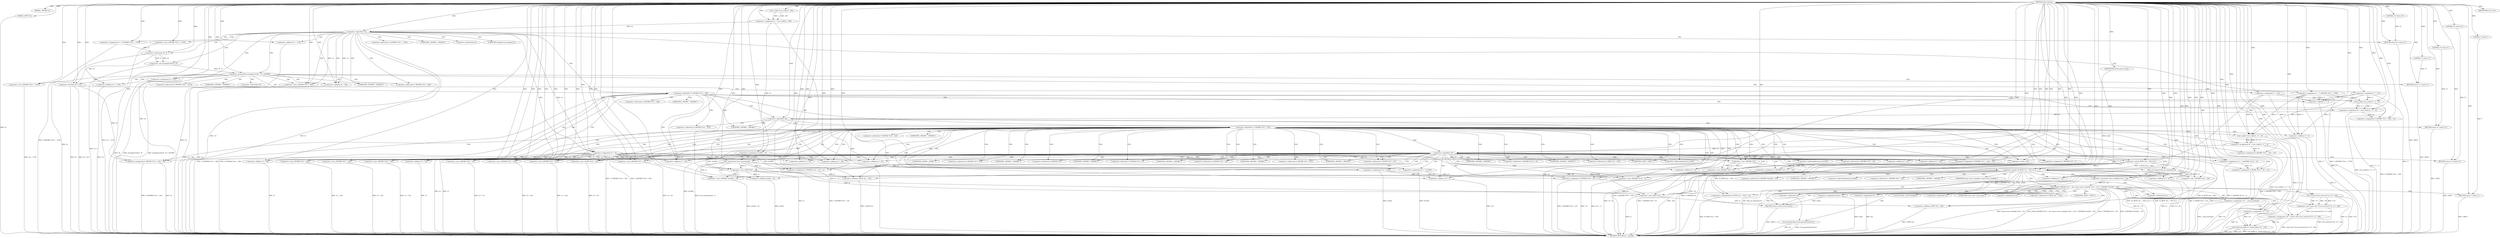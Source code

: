 digraph tftp_connect {  
"1000115" [label = "(METHOD,tftp_connect)" ]
"1000409" [label = "(METHOD_RETURN,int __fastcall)" ]
"1000116" [label = "(PARAM,_DWORD *a1)" ]
"1000117" [label = "(PARAM,_BYTE *a2)" ]
"1000133" [label = "(<operator>.assignment,v4 = Curl_ccalloc(1, 336))" ]
"1000135" [label = "(Curl_ccalloc,Curl_ccalloc(1, 336))" ]
"1000138" [label = "(<operator>.assignment,a1[188] = v4)" ]
"1000144" [label = "(<operator>.logicalNot,!v4)" ]
"1000146" [label = "(RETURN,return 27;,return 27;)" ]
"1000147" [label = "(LITERAL,27,return 27;)" ]
"1000148" [label = "(<operator>.assignment,v5 = v4)" ]
"1000151" [label = "(<operator>.assignment,v6 = *(_DWORD *)(*a1 + 1576))" ]
"1000154" [label = "(<operator>.cast,(_DWORD *)(*a1 + 1576))" ]
"1000156" [label = "(<operator>.addition,*a1 + 1576)" ]
"1000161" [label = "(IDENTIFIER,v6,if ( v6 ))" ]
"1000164" [label = "(<operator>.greaterThan,(unsigned int)(v6 - 8) > 0xFFB0)" ]
"1000165" [label = "(<operator>.cast,(unsigned int)(v6 - 8))" ]
"1000167" [label = "(<operator>.subtraction,v6 - 8)" ]
"1000171" [label = "(RETURN,return 71;,return 71;)" ]
"1000172" [label = "(LITERAL,71,return 71;)" ]
"1000173" [label = "(<operator>.assignment,v7 = *(_DWORD *)(*a1 + 1576))" ]
"1000176" [label = "(<operator>.cast,(_DWORD *)(*a1 + 1576))" ]
"1000178" [label = "(<operator>.addition,*a1 + 1576)" ]
"1000183" [label = "(<operator>.lessThan,v6 < 512)" ]
"1000186" [label = "(<operator>.assignment,v7 = 512)" ]
"1000191" [label = "(<operator>.assignment,v6 = 512)" ]
"1000194" [label = "(<operator>.assignment,v7 = 512)" ]
"1000198" [label = "(<operator>.logicalNot,!*(_DWORD *)(v4 + 328))" ]
"1000200" [label = "(<operator>.cast,(_DWORD *)(v4 + 328))" ]
"1000202" [label = "(<operator>.addition,v4 + 328)" ]
"1000206" [label = "(<operator>.assignment,v8 = Curl_ccalloc(1, v7 + 4))" ]
"1000208" [label = "(Curl_ccalloc,Curl_ccalloc(1, v7 + 4))" ]
"1000210" [label = "(<operator>.addition,v7 + 4)" ]
"1000213" [label = "(<operator>.assignment,*(_DWORD *)(v5 + 328) = v8)" ]
"1000215" [label = "(<operator>.cast,(_DWORD *)(v5 + 328))" ]
"1000217" [label = "(<operator>.addition,v5 + 328)" ]
"1000222" [label = "(<operator>.logicalNot,!v8)" ]
"1000224" [label = "(RETURN,return 27;,return 27;)" ]
"1000225" [label = "(LITERAL,27,return 27;)" ]
"1000227" [label = "(<operator>.logicalNot,!*(_DWORD *)(v5 + 332))" ]
"1000229" [label = "(<operator>.cast,(_DWORD *)(v5 + 332))" ]
"1000231" [label = "(<operator>.addition,v5 + 332)" ]
"1000235" [label = "(<operator>.assignment,v9 = Curl_ccalloc(1, v7 + 4))" ]
"1000237" [label = "(Curl_ccalloc,Curl_ccalloc(1, v7 + 4))" ]
"1000239" [label = "(<operator>.addition,v7 + 4)" ]
"1000242" [label = "(<operator>.assignment,*(_DWORD *)(v5 + 332) = v9)" ]
"1000244" [label = "(<operator>.cast,(_DWORD *)(v5 + 332))" ]
"1000246" [label = "(<operator>.addition,v5 + 332)" ]
"1000251" [label = "(<operator>.logicalNot,!v9)" ]
"1000253" [label = "(RETURN,return 27;,return 27;)" ]
"1000254" [label = "(LITERAL,27,return 27;)" ]
"1000255" [label = "(Curl_conncontrol,Curl_conncontrol(a1, 1))" ]
"1000258" [label = "(<operator>.assignment,v10 = a1[20])" ]
"1000263" [label = "(<operator>.assignment,v11 = a1[105])" ]
"1000268" [label = "(<operator>.assignment,*(_DWORD *)(v5 + 16) = a1)" ]
"1000270" [label = "(<operator>.cast,(_DWORD *)(v5 + 16))" ]
"1000272" [label = "(<operator>.addition,v5 + 16)" ]
"1000276" [label = "(<operator>.assignment,v12 = *(_DWORD *)(v10 + 4))" ]
"1000279" [label = "(<operator>.cast,(_DWORD *)(v10 + 4))" ]
"1000281" [label = "(<operator>.addition,v10 + 4)" ]
"1000284" [label = "(<operator>.assignment,*(_DWORD *)(v5 + 20) = v11)" ]
"1000286" [label = "(<operator>.cast,(_DWORD *)(v5 + 20))" ]
"1000288" [label = "(<operator>.addition,v5 + 20)" ]
"1000292" [label = "(<operator>.assignment,*(_DWORD *)(v5 + 324) = v6)" ]
"1000294" [label = "(<operator>.cast,(_DWORD *)(v5 + 324))" ]
"1000296" [label = "(<operator>.addition,v5 + 324)" ]
"1000300" [label = "(<operator>.assignment,*(_WORD *)(v5 + 52) = v12)" ]
"1000302" [label = "(<operator>.cast,(_WORD *)(v5 + 52))" ]
"1000304" [label = "(<operator>.addition,v5 + 52)" ]
"1000308" [label = "(<operator>.assignment,*(_DWORD *)(v5 + 320) = 512)" ]
"1000310" [label = "(<operator>.cast,(_DWORD *)(v5 + 320))" ]
"1000312" [label = "(<operator>.addition,v5 + 320)" ]
"1000316" [label = "(<operator>.assignment,*(_DWORD *)v5 = 0)" ]
"1000318" [label = "(<operator>.cast,(_DWORD *)v5)" ]
"1000322" [label = "(<operator>.assignment,*(_DWORD *)(v5 + 8) = -100)" ]
"1000324" [label = "(<operator>.cast,(_DWORD *)(v5 + 8))" ]
"1000326" [label = "(<operator>.addition,v5 + 8)" ]
"1000329" [label = "(<operator>.minus,-100)" ]
"1000331" [label = "(tftp_set_timeouts,tftp_set_timeouts(v5))" ]
"1000334" [label = "(<operator>.equals,(*((_BYTE *)a1 + 591) & 2) == 0)" ]
"1000335" [label = "(<operator>.and,*((_BYTE *)a1 + 591) & 2)" ]
"1000337" [label = "(<operator>.addition,(_BYTE *)a1 + 591)" ]
"1000338" [label = "(<operator>.cast,(_BYTE *)a1)" ]
"1000346" [label = "(bind,bind(*(_DWORD *)(v5 + 20), (const struct sockaddr *)(v5 + 52), *(_DWORD *)(a1[20] + 16)))" ]
"1000348" [label = "(<operator>.cast,(_DWORD *)(v5 + 20))" ]
"1000350" [label = "(<operator>.addition,v5 + 20)" ]
"1000353" [label = "(<operator>.cast,(const struct sockaddr *)(v5 + 52))" ]
"1000355" [label = "(<operator>.addition,v5 + 52)" ]
"1000359" [label = "(<operator>.cast,(_DWORD *)(a1[20] + 16))" ]
"1000361" [label = "(<operator>.addition,a1[20] + 16)" ]
"1000367" [label = "(<operator>.assignment,v14 = _errno_location())" ]
"1000370" [label = "(<operator>.assignment,v15 = *a1)" ]
"1000374" [label = "(<operator>.assignment,v16 = (const char *)Curl_strerror(*v14, v17, 128))" ]
"1000376" [label = "(<operator>.cast,(const char *)Curl_strerror(*v14, v17, 128))" ]
"1000378" [label = "(Curl_strerror,Curl_strerror(*v14, v17, 128))" ]
"1000383" [label = "(Curl_failf,Curl_failf(v15, \"bind() failed; %s\", v16))" ]
"1000387" [label = "(RETURN,return 7;,return 7;)" ]
"1000388" [label = "(LITERAL,7,return 7;)" ]
"1000389" [label = "(<operators>.assignmentOr,*((_BYTE *)a1 + 591) |= 2u)" ]
"1000391" [label = "(<operator>.addition,(_BYTE *)a1 + 591)" ]
"1000392" [label = "(<operator>.cast,(_BYTE *)a1)" ]
"1000397" [label = "(Curl_pgrsStartNow,Curl_pgrsStartNow(*a1))" ]
"1000400" [label = "(<operator>.assignment,result = 0)" ]
"1000403" [label = "(<operator>.assignment,*a2 = 1)" ]
"1000407" [label = "(RETURN,return result;,return result;)" ]
"1000408" [label = "(IDENTIFIER,result,return result;)" ]
"1000153" [label = "(<operator>.indirection,*(_DWORD *)(*a1 + 1576))" ]
"1000155" [label = "(UNKNOWN,_DWORD *,_DWORD *)" ]
"1000157" [label = "(<operator>.indirection,*a1)" ]
"1000166" [label = "(UNKNOWN,unsigned int,unsigned int)" ]
"1000175" [label = "(<operator>.indirection,*(_DWORD *)(*a1 + 1576))" ]
"1000177" [label = "(UNKNOWN,_DWORD *,_DWORD *)" ]
"1000179" [label = "(<operator>.indirection,*a1)" ]
"1000199" [label = "(<operator>.indirection,*(_DWORD *)(v4 + 328))" ]
"1000201" [label = "(UNKNOWN,_DWORD *,_DWORD *)" ]
"1000214" [label = "(<operator>.indirection,*(_DWORD *)(v5 + 328))" ]
"1000216" [label = "(UNKNOWN,_DWORD *,_DWORD *)" ]
"1000228" [label = "(<operator>.indirection,*(_DWORD *)(v5 + 332))" ]
"1000230" [label = "(UNKNOWN,_DWORD *,_DWORD *)" ]
"1000243" [label = "(<operator>.indirection,*(_DWORD *)(v5 + 332))" ]
"1000245" [label = "(UNKNOWN,_DWORD *,_DWORD *)" ]
"1000260" [label = "(<operator>.indirectIndexAccess,a1[20])" ]
"1000265" [label = "(<operator>.indirectIndexAccess,a1[105])" ]
"1000269" [label = "(<operator>.indirection,*(_DWORD *)(v5 + 16))" ]
"1000271" [label = "(UNKNOWN,_DWORD *,_DWORD *)" ]
"1000278" [label = "(<operator>.indirection,*(_DWORD *)(v10 + 4))" ]
"1000280" [label = "(UNKNOWN,_DWORD *,_DWORD *)" ]
"1000285" [label = "(<operator>.indirection,*(_DWORD *)(v5 + 20))" ]
"1000287" [label = "(UNKNOWN,_DWORD *,_DWORD *)" ]
"1000293" [label = "(<operator>.indirection,*(_DWORD *)(v5 + 324))" ]
"1000295" [label = "(UNKNOWN,_DWORD *,_DWORD *)" ]
"1000301" [label = "(<operator>.indirection,*(_WORD *)(v5 + 52))" ]
"1000303" [label = "(UNKNOWN,_WORD *,_WORD *)" ]
"1000309" [label = "(<operator>.indirection,*(_DWORD *)(v5 + 320))" ]
"1000311" [label = "(UNKNOWN,_DWORD *,_DWORD *)" ]
"1000317" [label = "(<operator>.indirection,*(_DWORD *)v5)" ]
"1000319" [label = "(UNKNOWN,_DWORD *,_DWORD *)" ]
"1000323" [label = "(<operator>.indirection,*(_DWORD *)(v5 + 8))" ]
"1000325" [label = "(UNKNOWN,_DWORD *,_DWORD *)" ]
"1000336" [label = "(<operator>.indirection,*((_BYTE *)a1 + 591))" ]
"1000339" [label = "(UNKNOWN,_BYTE *,_BYTE *)" ]
"1000347" [label = "(<operator>.indirection,*(_DWORD *)(v5 + 20))" ]
"1000349" [label = "(UNKNOWN,_DWORD *,_DWORD *)" ]
"1000354" [label = "(UNKNOWN,const struct sockaddr *,const struct sockaddr *)" ]
"1000358" [label = "(<operator>.indirection,*(_DWORD *)(a1[20] + 16))" ]
"1000360" [label = "(UNKNOWN,_DWORD *,_DWORD *)" ]
"1000362" [label = "(<operator>.indirectIndexAccess,a1[20])" ]
"1000369" [label = "(_errno_location,_errno_location())" ]
"1000372" [label = "(<operator>.indirection,*a1)" ]
"1000377" [label = "(UNKNOWN,const char *,const char *)" ]
"1000379" [label = "(<operator>.indirection,*v14)" ]
"1000390" [label = "(<operator>.indirection,*((_BYTE *)a1 + 591))" ]
"1000393" [label = "(UNKNOWN,_BYTE *,_BYTE *)" ]
"1000398" [label = "(<operator>.indirection,*a1)" ]
"1000404" [label = "(<operator>.indirection,*a2)" ]
  "1000206" -> "1000409"  [ label = "DDG: Curl_ccalloc(1, v7 + 4)"] 
  "1000258" -> "1000409"  [ label = "DDG: a1[20]"] 
  "1000164" -> "1000409"  [ label = "DDG: (unsigned int)(v6 - 8) > 0xFFB0"] 
  "1000165" -> "1000409"  [ label = "DDG: v6 - 8"] 
  "1000144" -> "1000409"  [ label = "DDG: !v4"] 
  "1000242" -> "1000409"  [ label = "DDG: *(_DWORD *)(v5 + 332)"] 
  "1000217" -> "1000409"  [ label = "DDG: v5"] 
  "1000392" -> "1000409"  [ label = "DDG: a1"] 
  "1000334" -> "1000409"  [ label = "DDG: *((_BYTE *)a1 + 591) & 2"] 
  "1000198" -> "1000409"  [ label = "DDG: *(_DWORD *)(v4 + 328)"] 
  "1000202" -> "1000409"  [ label = "DDG: v4"] 
  "1000138" -> "1000409"  [ label = "DDG: a1[188]"] 
  "1000117" -> "1000409"  [ label = "DDG: a2"] 
  "1000300" -> "1000409"  [ label = "DDG: v12"] 
  "1000222" -> "1000409"  [ label = "DDG: v8"] 
  "1000237" -> "1000409"  [ label = "DDG: v7 + 4"] 
  "1000346" -> "1000409"  [ label = "DDG: (const struct sockaddr *)(v5 + 52)"] 
  "1000173" -> "1000409"  [ label = "DDG: v7"] 
  "1000268" -> "1000409"  [ label = "DDG: *(_DWORD *)(v5 + 16)"] 
  "1000263" -> "1000409"  [ label = "DDG: a1[105]"] 
  "1000183" -> "1000409"  [ label = "DDG: v6"] 
  "1000215" -> "1000409"  [ label = "DDG: v5 + 328"] 
  "1000176" -> "1000409"  [ label = "DDG: *a1 + 1576"] 
  "1000334" -> "1000409"  [ label = "DDG: (*((_BYTE *)a1 + 591) & 2) == 0"] 
  "1000210" -> "1000409"  [ label = "DDG: v7"] 
  "1000322" -> "1000409"  [ label = "DDG: *(_DWORD *)(v5 + 8)"] 
  "1000400" -> "1000409"  [ label = "DDG: result"] 
  "1000244" -> "1000409"  [ label = "DDG: v5 + 332"] 
  "1000156" -> "1000409"  [ label = "DDG: *a1"] 
  "1000367" -> "1000409"  [ label = "DDG: _errno_location()"] 
  "1000391" -> "1000409"  [ label = "DDG: (_BYTE *)a1"] 
  "1000353" -> "1000409"  [ label = "DDG: v5 + 52"] 
  "1000374" -> "1000409"  [ label = "DDG: (const char *)Curl_strerror(*v14, v17, 128)"] 
  "1000355" -> "1000409"  [ label = "DDG: v5"] 
  "1000294" -> "1000409"  [ label = "DDG: v5 + 324"] 
  "1000270" -> "1000409"  [ label = "DDG: v5 + 16"] 
  "1000383" -> "1000409"  [ label = "DDG: v15"] 
  "1000300" -> "1000409"  [ label = "DDG: *(_WORD *)(v5 + 52)"] 
  "1000213" -> "1000409"  [ label = "DDG: *(_DWORD *)(v5 + 328)"] 
  "1000367" -> "1000409"  [ label = "DDG: v14"] 
  "1000183" -> "1000409"  [ label = "DDG: v6 < 512"] 
  "1000227" -> "1000409"  [ label = "DDG: !*(_DWORD *)(v5 + 332)"] 
  "1000151" -> "1000409"  [ label = "DDG: *(_DWORD *)(*a1 + 1576)"] 
  "1000148" -> "1000409"  [ label = "DDG: v4"] 
  "1000148" -> "1000409"  [ label = "DDG: v5"] 
  "1000281" -> "1000409"  [ label = "DDG: v10"] 
  "1000246" -> "1000409"  [ label = "DDG: v5"] 
  "1000235" -> "1000409"  [ label = "DDG: Curl_ccalloc(1, v7 + 4)"] 
  "1000302" -> "1000409"  [ label = "DDG: v5 + 52"] 
  "1000348" -> "1000409"  [ label = "DDG: v5 + 20"] 
  "1000346" -> "1000409"  [ label = "DDG: bind(*(_DWORD *)(v5 + 20), (const struct sockaddr *)(v5 + 52), *(_DWORD *)(a1[20] + 16))"] 
  "1000376" -> "1000409"  [ label = "DDG: Curl_strerror(*v14, v17, 128)"] 
  "1000292" -> "1000409"  [ label = "DDG: *(_DWORD *)(v5 + 324)"] 
  "1000286" -> "1000409"  [ label = "DDG: v5 + 20"] 
  "1000255" -> "1000409"  [ label = "DDG: Curl_conncontrol(a1, 1)"] 
  "1000359" -> "1000409"  [ label = "DDG: a1[20] + 16"] 
  "1000222" -> "1000409"  [ label = "DDG: !v8"] 
  "1000378" -> "1000409"  [ label = "DDG: *v14"] 
  "1000251" -> "1000409"  [ label = "DDG: v9"] 
  "1000284" -> "1000409"  [ label = "DDG: v11"] 
  "1000229" -> "1000409"  [ label = "DDG: v5 + 332"] 
  "1000198" -> "1000409"  [ label = "DDG: !*(_DWORD *)(v4 + 328)"] 
  "1000370" -> "1000409"  [ label = "DDG: *a1"] 
  "1000316" -> "1000409"  [ label = "DDG: *(_DWORD *)v5"] 
  "1000331" -> "1000409"  [ label = "DDG: v5"] 
  "1000279" -> "1000409"  [ label = "DDG: v10 + 4"] 
  "1000403" -> "1000409"  [ label = "DDG: *a2"] 
  "1000191" -> "1000409"  [ label = "DDG: v6"] 
  "1000397" -> "1000409"  [ label = "DDG: *a1"] 
  "1000133" -> "1000409"  [ label = "DDG: Curl_ccalloc(1, 336)"] 
  "1000154" -> "1000409"  [ label = "DDG: *a1 + 1576"] 
  "1000335" -> "1000409"  [ label = "DDG: *((_BYTE *)a1 + 591)"] 
  "1000186" -> "1000409"  [ label = "DDG: v7"] 
  "1000227" -> "1000409"  [ label = "DDG: *(_DWORD *)(v5 + 332)"] 
  "1000322" -> "1000409"  [ label = "DDG: -100"] 
  "1000178" -> "1000409"  [ label = "DDG: *a1"] 
  "1000292" -> "1000409"  [ label = "DDG: v6"] 
  "1000346" -> "1000409"  [ label = "DDG: *(_DWORD *)(v5 + 20)"] 
  "1000276" -> "1000409"  [ label = "DDG: *(_DWORD *)(v10 + 4)"] 
  "1000144" -> "1000409"  [ label = "DDG: v4"] 
  "1000397" -> "1000409"  [ label = "DDG: Curl_pgrsStartNow(*a1)"] 
  "1000383" -> "1000409"  [ label = "DDG: Curl_failf(v15, \"bind() failed; %s\", v16)"] 
  "1000208" -> "1000409"  [ label = "DDG: v7 + 4"] 
  "1000338" -> "1000409"  [ label = "DDG: a1"] 
  "1000308" -> "1000409"  [ label = "DDG: *(_DWORD *)(v5 + 320)"] 
  "1000194" -> "1000409"  [ label = "DDG: v7"] 
  "1000173" -> "1000409"  [ label = "DDG: *(_DWORD *)(*a1 + 1576)"] 
  "1000324" -> "1000409"  [ label = "DDG: v5 + 8"] 
  "1000200" -> "1000409"  [ label = "DDG: v4 + 328"] 
  "1000378" -> "1000409"  [ label = "DDG: v17"] 
  "1000239" -> "1000409"  [ label = "DDG: v7"] 
  "1000337" -> "1000409"  [ label = "DDG: (_BYTE *)a1"] 
  "1000346" -> "1000409"  [ label = "DDG: *(_DWORD *)(a1[20] + 16)"] 
  "1000310" -> "1000409"  [ label = "DDG: v5 + 320"] 
  "1000167" -> "1000409"  [ label = "DDG: v6"] 
  "1000361" -> "1000409"  [ label = "DDG: a1[20]"] 
  "1000383" -> "1000409"  [ label = "DDG: v16"] 
  "1000164" -> "1000409"  [ label = "DDG: (unsigned int)(v6 - 8)"] 
  "1000389" -> "1000409"  [ label = "DDG: *((_BYTE *)a1 + 591)"] 
  "1000284" -> "1000409"  [ label = "DDG: *(_DWORD *)(v5 + 20)"] 
  "1000251" -> "1000409"  [ label = "DDG: !v9"] 
  "1000331" -> "1000409"  [ label = "DDG: tftp_set_timeouts(v5)"] 
  "1000146" -> "1000409"  [ label = "DDG: <RET>"] 
  "1000253" -> "1000409"  [ label = "DDG: <RET>"] 
  "1000224" -> "1000409"  [ label = "DDG: <RET>"] 
  "1000171" -> "1000409"  [ label = "DDG: <RET>"] 
  "1000407" -> "1000409"  [ label = "DDG: <RET>"] 
  "1000387" -> "1000409"  [ label = "DDG: <RET>"] 
  "1000115" -> "1000116"  [ label = "DDG: "] 
  "1000115" -> "1000117"  [ label = "DDG: "] 
  "1000135" -> "1000133"  [ label = "DDG: 1"] 
  "1000135" -> "1000133"  [ label = "DDG: 336"] 
  "1000115" -> "1000133"  [ label = "DDG: "] 
  "1000115" -> "1000135"  [ label = "DDG: "] 
  "1000133" -> "1000138"  [ label = "DDG: v4"] 
  "1000115" -> "1000138"  [ label = "DDG: "] 
  "1000115" -> "1000144"  [ label = "DDG: "] 
  "1000133" -> "1000144"  [ label = "DDG: v4"] 
  "1000147" -> "1000146"  [ label = "DDG: 27"] 
  "1000115" -> "1000146"  [ label = "DDG: "] 
  "1000115" -> "1000147"  [ label = "DDG: "] 
  "1000144" -> "1000148"  [ label = "DDG: v4"] 
  "1000115" -> "1000148"  [ label = "DDG: "] 
  "1000115" -> "1000151"  [ label = "DDG: "] 
  "1000115" -> "1000154"  [ label = "DDG: "] 
  "1000115" -> "1000156"  [ label = "DDG: "] 
  "1000115" -> "1000161"  [ label = "DDG: "] 
  "1000165" -> "1000164"  [ label = "DDG: v6 - 8"] 
  "1000167" -> "1000165"  [ label = "DDG: v6"] 
  "1000167" -> "1000165"  [ label = "DDG: 8"] 
  "1000151" -> "1000167"  [ label = "DDG: v6"] 
  "1000115" -> "1000167"  [ label = "DDG: "] 
  "1000115" -> "1000164"  [ label = "DDG: "] 
  "1000172" -> "1000171"  [ label = "DDG: 71"] 
  "1000115" -> "1000171"  [ label = "DDG: "] 
  "1000115" -> "1000172"  [ label = "DDG: "] 
  "1000115" -> "1000173"  [ label = "DDG: "] 
  "1000115" -> "1000176"  [ label = "DDG: "] 
  "1000115" -> "1000178"  [ label = "DDG: "] 
  "1000167" -> "1000183"  [ label = "DDG: v6"] 
  "1000115" -> "1000183"  [ label = "DDG: "] 
  "1000115" -> "1000186"  [ label = "DDG: "] 
  "1000115" -> "1000191"  [ label = "DDG: "] 
  "1000115" -> "1000194"  [ label = "DDG: "] 
  "1000115" -> "1000200"  [ label = "DDG: "] 
  "1000144" -> "1000200"  [ label = "DDG: v4"] 
  "1000115" -> "1000202"  [ label = "DDG: "] 
  "1000144" -> "1000202"  [ label = "DDG: v4"] 
  "1000208" -> "1000206"  [ label = "DDG: 1"] 
  "1000208" -> "1000206"  [ label = "DDG: v7 + 4"] 
  "1000115" -> "1000206"  [ label = "DDG: "] 
  "1000115" -> "1000208"  [ label = "DDG: "] 
  "1000173" -> "1000208"  [ label = "DDG: v7"] 
  "1000186" -> "1000208"  [ label = "DDG: v7"] 
  "1000194" -> "1000208"  [ label = "DDG: v7"] 
  "1000173" -> "1000210"  [ label = "DDG: v7"] 
  "1000186" -> "1000210"  [ label = "DDG: v7"] 
  "1000194" -> "1000210"  [ label = "DDG: v7"] 
  "1000115" -> "1000210"  [ label = "DDG: "] 
  "1000206" -> "1000213"  [ label = "DDG: v8"] 
  "1000115" -> "1000213"  [ label = "DDG: "] 
  "1000148" -> "1000215"  [ label = "DDG: v5"] 
  "1000115" -> "1000215"  [ label = "DDG: "] 
  "1000148" -> "1000217"  [ label = "DDG: v5"] 
  "1000115" -> "1000217"  [ label = "DDG: "] 
  "1000115" -> "1000222"  [ label = "DDG: "] 
  "1000206" -> "1000222"  [ label = "DDG: v8"] 
  "1000225" -> "1000224"  [ label = "DDG: 27"] 
  "1000115" -> "1000224"  [ label = "DDG: "] 
  "1000115" -> "1000225"  [ label = "DDG: "] 
  "1000148" -> "1000229"  [ label = "DDG: v5"] 
  "1000115" -> "1000229"  [ label = "DDG: "] 
  "1000148" -> "1000231"  [ label = "DDG: v5"] 
  "1000115" -> "1000231"  [ label = "DDG: "] 
  "1000237" -> "1000235"  [ label = "DDG: 1"] 
  "1000237" -> "1000235"  [ label = "DDG: v7 + 4"] 
  "1000115" -> "1000235"  [ label = "DDG: "] 
  "1000115" -> "1000237"  [ label = "DDG: "] 
  "1000173" -> "1000237"  [ label = "DDG: v7"] 
  "1000186" -> "1000237"  [ label = "DDG: v7"] 
  "1000194" -> "1000237"  [ label = "DDG: v7"] 
  "1000173" -> "1000239"  [ label = "DDG: v7"] 
  "1000186" -> "1000239"  [ label = "DDG: v7"] 
  "1000194" -> "1000239"  [ label = "DDG: v7"] 
  "1000115" -> "1000239"  [ label = "DDG: "] 
  "1000235" -> "1000242"  [ label = "DDG: v9"] 
  "1000115" -> "1000242"  [ label = "DDG: "] 
  "1000115" -> "1000244"  [ label = "DDG: "] 
  "1000148" -> "1000244"  [ label = "DDG: v5"] 
  "1000115" -> "1000246"  [ label = "DDG: "] 
  "1000148" -> "1000246"  [ label = "DDG: v5"] 
  "1000115" -> "1000251"  [ label = "DDG: "] 
  "1000235" -> "1000251"  [ label = "DDG: v9"] 
  "1000254" -> "1000253"  [ label = "DDG: 27"] 
  "1000115" -> "1000253"  [ label = "DDG: "] 
  "1000115" -> "1000254"  [ label = "DDG: "] 
  "1000138" -> "1000255"  [ label = "DDG: a1[188]"] 
  "1000115" -> "1000255"  [ label = "DDG: "] 
  "1000255" -> "1000258"  [ label = "DDG: a1"] 
  "1000115" -> "1000258"  [ label = "DDG: "] 
  "1000255" -> "1000263"  [ label = "DDG: a1"] 
  "1000115" -> "1000263"  [ label = "DDG: "] 
  "1000138" -> "1000268"  [ label = "DDG: a1[188]"] 
  "1000255" -> "1000268"  [ label = "DDG: a1"] 
  "1000115" -> "1000268"  [ label = "DDG: "] 
  "1000115" -> "1000270"  [ label = "DDG: "] 
  "1000148" -> "1000270"  [ label = "DDG: v5"] 
  "1000115" -> "1000272"  [ label = "DDG: "] 
  "1000148" -> "1000272"  [ label = "DDG: v5"] 
  "1000115" -> "1000276"  [ label = "DDG: "] 
  "1000258" -> "1000279"  [ label = "DDG: v10"] 
  "1000115" -> "1000279"  [ label = "DDG: "] 
  "1000258" -> "1000281"  [ label = "DDG: v10"] 
  "1000115" -> "1000281"  [ label = "DDG: "] 
  "1000263" -> "1000284"  [ label = "DDG: v11"] 
  "1000115" -> "1000284"  [ label = "DDG: "] 
  "1000115" -> "1000286"  [ label = "DDG: "] 
  "1000148" -> "1000286"  [ label = "DDG: v5"] 
  "1000115" -> "1000288"  [ label = "DDG: "] 
  "1000148" -> "1000288"  [ label = "DDG: v5"] 
  "1000183" -> "1000292"  [ label = "DDG: v6"] 
  "1000191" -> "1000292"  [ label = "DDG: v6"] 
  "1000115" -> "1000292"  [ label = "DDG: "] 
  "1000115" -> "1000294"  [ label = "DDG: "] 
  "1000148" -> "1000294"  [ label = "DDG: v5"] 
  "1000115" -> "1000296"  [ label = "DDG: "] 
  "1000148" -> "1000296"  [ label = "DDG: v5"] 
  "1000276" -> "1000300"  [ label = "DDG: v12"] 
  "1000115" -> "1000300"  [ label = "DDG: "] 
  "1000115" -> "1000302"  [ label = "DDG: "] 
  "1000148" -> "1000302"  [ label = "DDG: v5"] 
  "1000115" -> "1000304"  [ label = "DDG: "] 
  "1000148" -> "1000304"  [ label = "DDG: v5"] 
  "1000115" -> "1000308"  [ label = "DDG: "] 
  "1000115" -> "1000310"  [ label = "DDG: "] 
  "1000148" -> "1000310"  [ label = "DDG: v5"] 
  "1000115" -> "1000312"  [ label = "DDG: "] 
  "1000148" -> "1000312"  [ label = "DDG: v5"] 
  "1000115" -> "1000316"  [ label = "DDG: "] 
  "1000115" -> "1000318"  [ label = "DDG: "] 
  "1000148" -> "1000318"  [ label = "DDG: v5"] 
  "1000329" -> "1000322"  [ label = "DDG: 100"] 
  "1000318" -> "1000324"  [ label = "DDG: v5"] 
  "1000115" -> "1000324"  [ label = "DDG: "] 
  "1000318" -> "1000326"  [ label = "DDG: v5"] 
  "1000115" -> "1000326"  [ label = "DDG: "] 
  "1000115" -> "1000329"  [ label = "DDG: "] 
  "1000115" -> "1000331"  [ label = "DDG: "] 
  "1000318" -> "1000331"  [ label = "DDG: v5"] 
  "1000335" -> "1000334"  [ label = "DDG: *((_BYTE *)a1 + 591)"] 
  "1000335" -> "1000334"  [ label = "DDG: 2"] 
  "1000338" -> "1000337"  [ label = "DDG: a1"] 
  "1000138" -> "1000338"  [ label = "DDG: a1[188]"] 
  "1000115" -> "1000338"  [ label = "DDG: "] 
  "1000255" -> "1000338"  [ label = "DDG: a1"] 
  "1000115" -> "1000337"  [ label = "DDG: "] 
  "1000115" -> "1000335"  [ label = "DDG: "] 
  "1000115" -> "1000334"  [ label = "DDG: "] 
  "1000284" -> "1000346"  [ label = "DDG: *(_DWORD *)(v5 + 20)"] 
  "1000331" -> "1000348"  [ label = "DDG: v5"] 
  "1000115" -> "1000348"  [ label = "DDG: "] 
  "1000331" -> "1000350"  [ label = "DDG: v5"] 
  "1000115" -> "1000350"  [ label = "DDG: "] 
  "1000353" -> "1000346"  [ label = "DDG: v5 + 52"] 
  "1000115" -> "1000353"  [ label = "DDG: "] 
  "1000331" -> "1000353"  [ label = "DDG: v5"] 
  "1000115" -> "1000355"  [ label = "DDG: "] 
  "1000331" -> "1000355"  [ label = "DDG: v5"] 
  "1000338" -> "1000359"  [ label = "DDG: a1"] 
  "1000255" -> "1000359"  [ label = "DDG: a1"] 
  "1000115" -> "1000359"  [ label = "DDG: "] 
  "1000338" -> "1000361"  [ label = "DDG: a1"] 
  "1000255" -> "1000361"  [ label = "DDG: a1"] 
  "1000115" -> "1000361"  [ label = "DDG: "] 
  "1000115" -> "1000367"  [ label = "DDG: "] 
  "1000115" -> "1000370"  [ label = "DDG: "] 
  "1000376" -> "1000374"  [ label = "DDG: Curl_strerror(*v14, v17, 128)"] 
  "1000115" -> "1000374"  [ label = "DDG: "] 
  "1000378" -> "1000376"  [ label = "DDG: *v14"] 
  "1000378" -> "1000376"  [ label = "DDG: v17"] 
  "1000378" -> "1000376"  [ label = "DDG: 128"] 
  "1000115" -> "1000378"  [ label = "DDG: "] 
  "1000370" -> "1000383"  [ label = "DDG: v15"] 
  "1000115" -> "1000383"  [ label = "DDG: "] 
  "1000374" -> "1000383"  [ label = "DDG: v16"] 
  "1000388" -> "1000387"  [ label = "DDG: 7"] 
  "1000115" -> "1000387"  [ label = "DDG: "] 
  "1000115" -> "1000388"  [ label = "DDG: "] 
  "1000115" -> "1000389"  [ label = "DDG: "] 
  "1000335" -> "1000389"  [ label = "DDG: *((_BYTE *)a1 + 591)"] 
  "1000392" -> "1000391"  [ label = "DDG: a1"] 
  "1000138" -> "1000392"  [ label = "DDG: a1[188]"] 
  "1000338" -> "1000392"  [ label = "DDG: a1"] 
  "1000115" -> "1000392"  [ label = "DDG: "] 
  "1000255" -> "1000392"  [ label = "DDG: a1"] 
  "1000115" -> "1000391"  [ label = "DDG: "] 
  "1000115" -> "1000400"  [ label = "DDG: "] 
  "1000115" -> "1000403"  [ label = "DDG: "] 
  "1000408" -> "1000407"  [ label = "DDG: result"] 
  "1000400" -> "1000407"  [ label = "DDG: result"] 
  "1000115" -> "1000408"  [ label = "DDG: "] 
  "1000144" -> "1000157"  [ label = "CDG: "] 
  "1000144" -> "1000156"  [ label = "CDG: "] 
  "1000144" -> "1000155"  [ label = "CDG: "] 
  "1000144" -> "1000154"  [ label = "CDG: "] 
  "1000144" -> "1000153"  [ label = "CDG: "] 
  "1000144" -> "1000151"  [ label = "CDG: "] 
  "1000144" -> "1000148"  [ label = "CDG: "] 
  "1000144" -> "1000146"  [ label = "CDG: "] 
  "1000144" -> "1000167"  [ label = "CDG: "] 
  "1000144" -> "1000166"  [ label = "CDG: "] 
  "1000144" -> "1000165"  [ label = "CDG: "] 
  "1000144" -> "1000164"  [ label = "CDG: "] 
  "1000144" -> "1000191"  [ label = "CDG: "] 
  "1000144" -> "1000202"  [ label = "CDG: "] 
  "1000144" -> "1000201"  [ label = "CDG: "] 
  "1000144" -> "1000200"  [ label = "CDG: "] 
  "1000144" -> "1000199"  [ label = "CDG: "] 
  "1000144" -> "1000198"  [ label = "CDG: "] 
  "1000144" -> "1000194"  [ label = "CDG: "] 
  "1000164" -> "1000176"  [ label = "CDG: "] 
  "1000164" -> "1000175"  [ label = "CDG: "] 
  "1000164" -> "1000173"  [ label = "CDG: "] 
  "1000164" -> "1000171"  [ label = "CDG: "] 
  "1000164" -> "1000183"  [ label = "CDG: "] 
  "1000164" -> "1000179"  [ label = "CDG: "] 
  "1000164" -> "1000178"  [ label = "CDG: "] 
  "1000164" -> "1000177"  [ label = "CDG: "] 
  "1000164" -> "1000202"  [ label = "CDG: "] 
  "1000164" -> "1000201"  [ label = "CDG: "] 
  "1000164" -> "1000200"  [ label = "CDG: "] 
  "1000164" -> "1000199"  [ label = "CDG: "] 
  "1000164" -> "1000198"  [ label = "CDG: "] 
  "1000183" -> "1000186"  [ label = "CDG: "] 
  "1000198" -> "1000208"  [ label = "CDG: "] 
  "1000198" -> "1000206"  [ label = "CDG: "] 
  "1000198" -> "1000222"  [ label = "CDG: "] 
  "1000198" -> "1000217"  [ label = "CDG: "] 
  "1000198" -> "1000216"  [ label = "CDG: "] 
  "1000198" -> "1000215"  [ label = "CDG: "] 
  "1000198" -> "1000214"  [ label = "CDG: "] 
  "1000198" -> "1000213"  [ label = "CDG: "] 
  "1000198" -> "1000210"  [ label = "CDG: "] 
  "1000198" -> "1000231"  [ label = "CDG: "] 
  "1000198" -> "1000230"  [ label = "CDG: "] 
  "1000198" -> "1000229"  [ label = "CDG: "] 
  "1000198" -> "1000228"  [ label = "CDG: "] 
  "1000198" -> "1000227"  [ label = "CDG: "] 
  "1000222" -> "1000224"  [ label = "CDG: "] 
  "1000222" -> "1000231"  [ label = "CDG: "] 
  "1000222" -> "1000230"  [ label = "CDG: "] 
  "1000222" -> "1000229"  [ label = "CDG: "] 
  "1000222" -> "1000228"  [ label = "CDG: "] 
  "1000222" -> "1000227"  [ label = "CDG: "] 
  "1000227" -> "1000239"  [ label = "CDG: "] 
  "1000227" -> "1000237"  [ label = "CDG: "] 
  "1000227" -> "1000235"  [ label = "CDG: "] 
  "1000227" -> "1000255"  [ label = "CDG: "] 
  "1000227" -> "1000251"  [ label = "CDG: "] 
  "1000227" -> "1000246"  [ label = "CDG: "] 
  "1000227" -> "1000245"  [ label = "CDG: "] 
  "1000227" -> "1000244"  [ label = "CDG: "] 
  "1000227" -> "1000243"  [ label = "CDG: "] 
  "1000227" -> "1000242"  [ label = "CDG: "] 
  "1000227" -> "1000272"  [ label = "CDG: "] 
  "1000227" -> "1000271"  [ label = "CDG: "] 
  "1000227" -> "1000270"  [ label = "CDG: "] 
  "1000227" -> "1000269"  [ label = "CDG: "] 
  "1000227" -> "1000268"  [ label = "CDG: "] 
  "1000227" -> "1000265"  [ label = "CDG: "] 
  "1000227" -> "1000263"  [ label = "CDG: "] 
  "1000227" -> "1000260"  [ label = "CDG: "] 
  "1000227" -> "1000258"  [ label = "CDG: "] 
  "1000227" -> "1000288"  [ label = "CDG: "] 
  "1000227" -> "1000287"  [ label = "CDG: "] 
  "1000227" -> "1000286"  [ label = "CDG: "] 
  "1000227" -> "1000285"  [ label = "CDG: "] 
  "1000227" -> "1000284"  [ label = "CDG: "] 
  "1000227" -> "1000281"  [ label = "CDG: "] 
  "1000227" -> "1000280"  [ label = "CDG: "] 
  "1000227" -> "1000279"  [ label = "CDG: "] 
  "1000227" -> "1000278"  [ label = "CDG: "] 
  "1000227" -> "1000276"  [ label = "CDG: "] 
  "1000227" -> "1000304"  [ label = "CDG: "] 
  "1000227" -> "1000303"  [ label = "CDG: "] 
  "1000227" -> "1000302"  [ label = "CDG: "] 
  "1000227" -> "1000301"  [ label = "CDG: "] 
  "1000227" -> "1000300"  [ label = "CDG: "] 
  "1000227" -> "1000296"  [ label = "CDG: "] 
  "1000227" -> "1000295"  [ label = "CDG: "] 
  "1000227" -> "1000294"  [ label = "CDG: "] 
  "1000227" -> "1000293"  [ label = "CDG: "] 
  "1000227" -> "1000292"  [ label = "CDG: "] 
  "1000227" -> "1000319"  [ label = "CDG: "] 
  "1000227" -> "1000318"  [ label = "CDG: "] 
  "1000227" -> "1000317"  [ label = "CDG: "] 
  "1000227" -> "1000316"  [ label = "CDG: "] 
  "1000227" -> "1000312"  [ label = "CDG: "] 
  "1000227" -> "1000311"  [ label = "CDG: "] 
  "1000227" -> "1000310"  [ label = "CDG: "] 
  "1000227" -> "1000309"  [ label = "CDG: "] 
  "1000227" -> "1000308"  [ label = "CDG: "] 
  "1000227" -> "1000336"  [ label = "CDG: "] 
  "1000227" -> "1000335"  [ label = "CDG: "] 
  "1000227" -> "1000334"  [ label = "CDG: "] 
  "1000227" -> "1000331"  [ label = "CDG: "] 
  "1000227" -> "1000329"  [ label = "CDG: "] 
  "1000227" -> "1000326"  [ label = "CDG: "] 
  "1000227" -> "1000325"  [ label = "CDG: "] 
  "1000227" -> "1000324"  [ label = "CDG: "] 
  "1000227" -> "1000323"  [ label = "CDG: "] 
  "1000227" -> "1000322"  [ label = "CDG: "] 
  "1000227" -> "1000339"  [ label = "CDG: "] 
  "1000227" -> "1000338"  [ label = "CDG: "] 
  "1000227" -> "1000337"  [ label = "CDG: "] 
  "1000251" -> "1000255"  [ label = "CDG: "] 
  "1000251" -> "1000253"  [ label = "CDG: "] 
  "1000251" -> "1000272"  [ label = "CDG: "] 
  "1000251" -> "1000271"  [ label = "CDG: "] 
  "1000251" -> "1000270"  [ label = "CDG: "] 
  "1000251" -> "1000269"  [ label = "CDG: "] 
  "1000251" -> "1000268"  [ label = "CDG: "] 
  "1000251" -> "1000265"  [ label = "CDG: "] 
  "1000251" -> "1000263"  [ label = "CDG: "] 
  "1000251" -> "1000260"  [ label = "CDG: "] 
  "1000251" -> "1000258"  [ label = "CDG: "] 
  "1000251" -> "1000288"  [ label = "CDG: "] 
  "1000251" -> "1000287"  [ label = "CDG: "] 
  "1000251" -> "1000286"  [ label = "CDG: "] 
  "1000251" -> "1000285"  [ label = "CDG: "] 
  "1000251" -> "1000284"  [ label = "CDG: "] 
  "1000251" -> "1000281"  [ label = "CDG: "] 
  "1000251" -> "1000280"  [ label = "CDG: "] 
  "1000251" -> "1000279"  [ label = "CDG: "] 
  "1000251" -> "1000278"  [ label = "CDG: "] 
  "1000251" -> "1000276"  [ label = "CDG: "] 
  "1000251" -> "1000304"  [ label = "CDG: "] 
  "1000251" -> "1000303"  [ label = "CDG: "] 
  "1000251" -> "1000302"  [ label = "CDG: "] 
  "1000251" -> "1000301"  [ label = "CDG: "] 
  "1000251" -> "1000300"  [ label = "CDG: "] 
  "1000251" -> "1000296"  [ label = "CDG: "] 
  "1000251" -> "1000295"  [ label = "CDG: "] 
  "1000251" -> "1000294"  [ label = "CDG: "] 
  "1000251" -> "1000293"  [ label = "CDG: "] 
  "1000251" -> "1000292"  [ label = "CDG: "] 
  "1000251" -> "1000319"  [ label = "CDG: "] 
  "1000251" -> "1000318"  [ label = "CDG: "] 
  "1000251" -> "1000317"  [ label = "CDG: "] 
  "1000251" -> "1000316"  [ label = "CDG: "] 
  "1000251" -> "1000312"  [ label = "CDG: "] 
  "1000251" -> "1000311"  [ label = "CDG: "] 
  "1000251" -> "1000310"  [ label = "CDG: "] 
  "1000251" -> "1000309"  [ label = "CDG: "] 
  "1000251" -> "1000308"  [ label = "CDG: "] 
  "1000251" -> "1000336"  [ label = "CDG: "] 
  "1000251" -> "1000335"  [ label = "CDG: "] 
  "1000251" -> "1000334"  [ label = "CDG: "] 
  "1000251" -> "1000331"  [ label = "CDG: "] 
  "1000251" -> "1000329"  [ label = "CDG: "] 
  "1000251" -> "1000326"  [ label = "CDG: "] 
  "1000251" -> "1000325"  [ label = "CDG: "] 
  "1000251" -> "1000324"  [ label = "CDG: "] 
  "1000251" -> "1000323"  [ label = "CDG: "] 
  "1000251" -> "1000322"  [ label = "CDG: "] 
  "1000251" -> "1000339"  [ label = "CDG: "] 
  "1000251" -> "1000338"  [ label = "CDG: "] 
  "1000251" -> "1000337"  [ label = "CDG: "] 
  "1000334" -> "1000350"  [ label = "CDG: "] 
  "1000334" -> "1000349"  [ label = "CDG: "] 
  "1000334" -> "1000348"  [ label = "CDG: "] 
  "1000334" -> "1000347"  [ label = "CDG: "] 
  "1000334" -> "1000346"  [ label = "CDG: "] 
  "1000334" -> "1000362"  [ label = "CDG: "] 
  "1000334" -> "1000361"  [ label = "CDG: "] 
  "1000334" -> "1000360"  [ label = "CDG: "] 
  "1000334" -> "1000359"  [ label = "CDG: "] 
  "1000334" -> "1000358"  [ label = "CDG: "] 
  "1000334" -> "1000355"  [ label = "CDG: "] 
  "1000334" -> "1000354"  [ label = "CDG: "] 
  "1000334" -> "1000353"  [ label = "CDG: "] 
  "1000334" -> "1000400"  [ label = "CDG: "] 
  "1000334" -> "1000398"  [ label = "CDG: "] 
  "1000334" -> "1000397"  [ label = "CDG: "] 
  "1000334" -> "1000407"  [ label = "CDG: "] 
  "1000334" -> "1000404"  [ label = "CDG: "] 
  "1000334" -> "1000403"  [ label = "CDG: "] 
  "1000346" -> "1000367"  [ label = "CDG: "] 
  "1000346" -> "1000383"  [ label = "CDG: "] 
  "1000346" -> "1000379"  [ label = "CDG: "] 
  "1000346" -> "1000378"  [ label = "CDG: "] 
  "1000346" -> "1000377"  [ label = "CDG: "] 
  "1000346" -> "1000376"  [ label = "CDG: "] 
  "1000346" -> "1000374"  [ label = "CDG: "] 
  "1000346" -> "1000372"  [ label = "CDG: "] 
  "1000346" -> "1000370"  [ label = "CDG: "] 
  "1000346" -> "1000369"  [ label = "CDG: "] 
  "1000346" -> "1000400"  [ label = "CDG: "] 
  "1000346" -> "1000398"  [ label = "CDG: "] 
  "1000346" -> "1000397"  [ label = "CDG: "] 
  "1000346" -> "1000393"  [ label = "CDG: "] 
  "1000346" -> "1000392"  [ label = "CDG: "] 
  "1000346" -> "1000391"  [ label = "CDG: "] 
  "1000346" -> "1000390"  [ label = "CDG: "] 
  "1000346" -> "1000389"  [ label = "CDG: "] 
  "1000346" -> "1000387"  [ label = "CDG: "] 
  "1000346" -> "1000407"  [ label = "CDG: "] 
  "1000346" -> "1000404"  [ label = "CDG: "] 
  "1000346" -> "1000403"  [ label = "CDG: "] 
}
